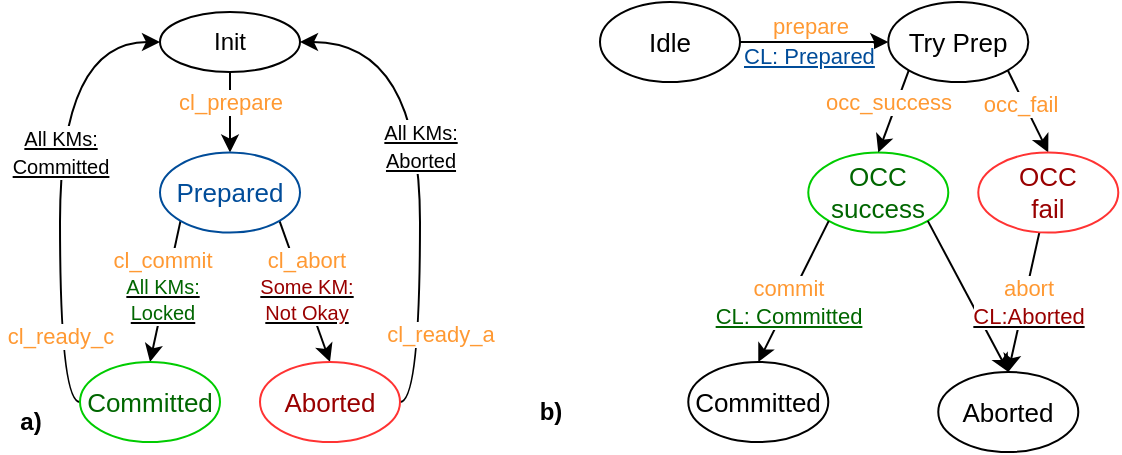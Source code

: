<mxfile version="24.2.5" type="device">
  <diagram name="tapir" id="EYhuo7ovVSXExfLLNNKf">
    <mxGraphModel dx="713" dy="384" grid="1" gridSize="10" guides="1" tooltips="1" connect="1" arrows="1" fold="1" page="1" pageScale="1" pageWidth="850" pageHeight="1100" math="0" shadow="0">
      <root>
        <mxCell id="0" />
        <mxCell id="1" parent="0" />
        <mxCell id="W9oYNlILde7nBqY7IgrN-1" style="edgeStyle=orthogonalEdgeStyle;rounded=0;orthogonalLoop=1;jettySize=auto;html=1;exitX=0.5;exitY=1;exitDx=0;exitDy=0;entryX=0.5;entryY=0;entryDx=0;entryDy=0;" edge="1" parent="1" source="W9oYNlILde7nBqY7IgrN-3" target="W9oYNlILde7nBqY7IgrN-8">
          <mxGeometry relative="1" as="geometry" />
        </mxCell>
        <mxCell id="W9oYNlILde7nBqY7IgrN-2" value="&lt;font color=&quot;#ff9933&quot;&gt;cl_prepare&lt;/font&gt;" style="edgeLabel;html=1;align=center;verticalAlign=middle;resizable=0;points=[];" vertex="1" connectable="0" parent="W9oYNlILde7nBqY7IgrN-1">
          <mxGeometry x="-0.253" relative="1" as="geometry">
            <mxPoint as="offset" />
          </mxGeometry>
        </mxCell>
        <mxCell id="W9oYNlILde7nBqY7IgrN-3" value="Init" style="ellipse;whiteSpace=wrap;html=1;" vertex="1" parent="1">
          <mxGeometry x="120" y="20" width="70" height="30" as="geometry" />
        </mxCell>
        <mxCell id="W9oYNlILde7nBqY7IgrN-4" value="&lt;u&gt;&lt;font style=&quot;font-size: 10px;&quot; color=&quot;#006600&quot;&gt;&lt;b&gt;&lt;br&gt;&lt;/b&gt;&lt;/font&gt;&lt;/u&gt;" style="rounded=0;orthogonalLoop=1;jettySize=auto;html=1;exitX=0;exitY=1;exitDx=0;exitDy=0;entryX=0.5;entryY=0;entryDx=0;entryDy=0;" edge="1" parent="1" source="W9oYNlILde7nBqY7IgrN-8" target="W9oYNlILde7nBqY7IgrN-11">
          <mxGeometry x="0.048" y="-20" relative="1" as="geometry">
            <mxPoint x="243.251" y="214.142" as="sourcePoint" />
            <mxPoint x="208" y="250" as="targetPoint" />
            <mxPoint as="offset" />
          </mxGeometry>
        </mxCell>
        <mxCell id="W9oYNlILde7nBqY7IgrN-5" value="&lt;font color=&quot;#ff9933&quot;&gt;cl_commit&lt;/font&gt;&lt;div&gt;&lt;u&gt;&lt;font style=&quot;font-size: 10px;&quot; color=&quot;#006600&quot;&gt;All KMs:&lt;br&gt;Locked&lt;/font&gt;&lt;/u&gt;&lt;font color=&quot;#ff9933&quot;&gt;&lt;br&gt;&lt;/font&gt;&lt;/div&gt;" style="edgeLabel;html=1;align=center;verticalAlign=middle;resizable=0;points=[];" vertex="1" connectable="0" parent="W9oYNlILde7nBqY7IgrN-4">
          <mxGeometry x="-0.255" y="1" relative="1" as="geometry">
            <mxPoint x="-5" y="6" as="offset" />
          </mxGeometry>
        </mxCell>
        <mxCell id="W9oYNlILde7nBqY7IgrN-6" value="" style="edgeStyle=none;rounded=0;orthogonalLoop=1;jettySize=auto;html=1;exitX=1;exitY=1;exitDx=0;exitDy=0;entryX=0.5;entryY=0;entryDx=0;entryDy=0;" edge="1" parent="1" source="W9oYNlILde7nBqY7IgrN-8" target="W9oYNlILde7nBqY7IgrN-14">
          <mxGeometry x="0.104" y="20" relative="1" as="geometry">
            <mxPoint as="offset" />
            <mxPoint x="412" y="300" as="targetPoint" />
          </mxGeometry>
        </mxCell>
        <mxCell id="W9oYNlILde7nBqY7IgrN-7" value="&lt;font color=&quot;#ff9933&quot;&gt;cl_abort&lt;/font&gt;&lt;div&gt;&lt;u&gt;&lt;font style=&quot;font-size: 10px;&quot; color=&quot;#990000&quot;&gt;Some KM:&lt;br&gt;Not Okay&lt;/font&gt;&lt;/u&gt;&lt;font color=&quot;#ff9933&quot;&gt;&lt;br&gt;&lt;/font&gt;&lt;/div&gt;" style="edgeLabel;html=1;align=center;verticalAlign=middle;resizable=0;points=[];" vertex="1" connectable="0" parent="W9oYNlILde7nBqY7IgrN-6">
          <mxGeometry x="-0.261" y="2" relative="1" as="geometry">
            <mxPoint x="2" y="7" as="offset" />
          </mxGeometry>
        </mxCell>
        <mxCell id="W9oYNlILde7nBqY7IgrN-8" value="&lt;font style=&quot;font-size: 13px;&quot; color=&quot;#004c99&quot;&gt;Prepared&lt;/font&gt;" style="ellipse;whiteSpace=wrap;html=1;strokeColor=#004C99;" vertex="1" parent="1">
          <mxGeometry x="120" y="90.29" width="70" height="40" as="geometry" />
        </mxCell>
        <mxCell id="W9oYNlILde7nBqY7IgrN-9" value="&lt;span style=&quot;font-size: 10px;&quot;&gt;&lt;u style=&quot;&quot;&gt;All KMs:&lt;br&gt;Committed&lt;/u&gt;&lt;br&gt;&lt;/span&gt;" style="edgeStyle=orthogonalEdgeStyle;curved=1;rounded=0;orthogonalLoop=1;jettySize=auto;html=1;entryX=0;entryY=0.5;entryDx=0;entryDy=0;exitX=0;exitY=0.5;exitDx=0;exitDy=0;" edge="1" parent="1" source="W9oYNlILde7nBqY7IgrN-11" target="W9oYNlILde7nBqY7IgrN-3">
          <mxGeometry x="0.131" relative="1" as="geometry">
            <Array as="points">
              <mxPoint x="70" y="215" />
              <mxPoint x="70" y="35" />
            </Array>
            <mxPoint x="135" y="120" as="sourcePoint" />
            <mxPoint as="offset" />
          </mxGeometry>
        </mxCell>
        <mxCell id="W9oYNlILde7nBqY7IgrN-10" value="&lt;font color=&quot;#ff9933&quot;&gt;cl_ready_c&lt;/font&gt;" style="edgeLabel;html=1;align=center;verticalAlign=middle;resizable=0;points=[];" vertex="1" connectable="0" parent="W9oYNlILde7nBqY7IgrN-9">
          <mxGeometry x="-0.574" y="-7" relative="1" as="geometry">
            <mxPoint x="-7" y="8" as="offset" />
          </mxGeometry>
        </mxCell>
        <mxCell id="W9oYNlILde7nBqY7IgrN-11" value="&lt;font style=&quot;font-size: 13px;&quot; color=&quot;#006600&quot;&gt;Committed&lt;/font&gt;" style="ellipse;whiteSpace=wrap;html=1;strokeColor=#00CC00;" vertex="1" parent="1">
          <mxGeometry x="80" y="195" width="70" height="40" as="geometry" />
        </mxCell>
        <mxCell id="W9oYNlILde7nBqY7IgrN-12" value="&lt;span style=&quot;font-size: 10px;&quot;&gt;&lt;u style=&quot;&quot;&gt;All KMs:&lt;br&gt;Aborted&lt;/u&gt;&lt;br&gt;&lt;/span&gt;" style="edgeStyle=orthogonalEdgeStyle;curved=1;rounded=0;orthogonalLoop=1;jettySize=auto;html=1;entryX=1;entryY=0.5;entryDx=0;entryDy=0;exitX=1;exitY=0.5;exitDx=0;exitDy=0;" edge="1" parent="1" source="W9oYNlILde7nBqY7IgrN-14" target="W9oYNlILde7nBqY7IgrN-3">
          <mxGeometry x="0.106" relative="1" as="geometry">
            <Array as="points">
              <mxPoint x="250" y="215" />
              <mxPoint x="250" y="35" />
            </Array>
            <mxPoint x="482" y="160" as="sourcePoint" />
            <mxPoint as="offset" />
          </mxGeometry>
        </mxCell>
        <mxCell id="W9oYNlILde7nBqY7IgrN-13" value="&lt;font color=&quot;#ff9933&quot;&gt;cl_ready_a&lt;/font&gt;" style="edgeLabel;html=1;align=center;verticalAlign=middle;resizable=0;points=[];" vertex="1" connectable="0" parent="W9oYNlILde7nBqY7IgrN-12">
          <mxGeometry x="-0.488" y="11" relative="1" as="geometry">
            <mxPoint x="21" y="20" as="offset" />
          </mxGeometry>
        </mxCell>
        <mxCell id="W9oYNlILde7nBqY7IgrN-14" value="&lt;font style=&quot;font-size: 13px;&quot; color=&quot;#990000&quot;&gt;Aborted&lt;/font&gt;" style="ellipse;whiteSpace=wrap;html=1;strokeColor=#FF3333;" vertex="1" parent="1">
          <mxGeometry x="170" y="195" width="70" height="40" as="geometry" />
        </mxCell>
        <mxCell id="W9oYNlILde7nBqY7IgrN-17" value="" style="edgeStyle=none;rounded=0;orthogonalLoop=1;jettySize=auto;html=1;exitX=1;exitY=1;exitDx=0;exitDy=0;entryX=0.5;entryY=0;entryDx=0;entryDy=0;" edge="1" parent="1" source="W9oYNlILde7nBqY7IgrN-21" target="W9oYNlILde7nBqY7IgrN-27">
          <mxGeometry relative="1" as="geometry" />
        </mxCell>
        <mxCell id="W9oYNlILde7nBqY7IgrN-19" value="&lt;font color=&quot;#ff9933&quot;&gt;occ_fail&lt;/font&gt;" style="edgeLabel;html=1;align=center;verticalAlign=middle;resizable=0;points=[];" vertex="1" connectable="0" parent="W9oYNlILde7nBqY7IgrN-17">
          <mxGeometry x="0.389" y="1" relative="1" as="geometry">
            <mxPoint x="-9" y="-12" as="offset" />
          </mxGeometry>
        </mxCell>
        <mxCell id="W9oYNlILde7nBqY7IgrN-21" value="&lt;span style=&quot;font-size: 13px;&quot;&gt;Try Prep&lt;/span&gt;" style="ellipse;whiteSpace=wrap;html=1;" vertex="1" parent="1">
          <mxGeometry x="484.14" y="15" width="70" height="40" as="geometry" />
        </mxCell>
        <mxCell id="W9oYNlILde7nBqY7IgrN-22" style="edgeStyle=orthogonalEdgeStyle;curved=1;rounded=0;orthogonalLoop=1;jettySize=auto;html=1;exitX=0;exitY=0.5;exitDx=0;exitDy=0;entryX=0;entryY=1;entryDx=0;entryDy=0;" edge="1" parent="1" source="W9oYNlILde7nBqY7IgrN-25" target="W9oYNlILde7nBqY7IgrN-25">
          <mxGeometry relative="1" as="geometry">
            <mxPoint x="400" y="-20" as="targetPoint" />
          </mxGeometry>
        </mxCell>
        <mxCell id="W9oYNlILde7nBqY7IgrN-23" value="" style="edgeStyle=orthogonalEdgeStyle;rounded=0;orthogonalLoop=1;jettySize=auto;html=1;exitX=1;exitY=0.5;exitDx=0;exitDy=0;entryX=0;entryY=0.5;entryDx=0;entryDy=0;" edge="1" parent="1" source="W9oYNlILde7nBqY7IgrN-25" target="W9oYNlILde7nBqY7IgrN-21">
          <mxGeometry y="10" relative="1" as="geometry">
            <mxPoint x="560" y="-115" as="sourcePoint" />
            <mxPoint x="620" y="-5" as="targetPoint" />
            <mxPoint as="offset" />
          </mxGeometry>
        </mxCell>
        <mxCell id="W9oYNlILde7nBqY7IgrN-24" value="&lt;font color=&quot;#ff9933&quot;&gt;prepare&lt;/font&gt;" style="edgeLabel;html=1;align=center;verticalAlign=middle;resizable=0;points=[];" vertex="1" connectable="0" parent="W9oYNlILde7nBqY7IgrN-23">
          <mxGeometry x="-0.156" y="-3" relative="1" as="geometry">
            <mxPoint x="3" y="-11" as="offset" />
          </mxGeometry>
        </mxCell>
        <mxCell id="W9oYNlILde7nBqY7IgrN-25" value="&lt;font style=&quot;font-size: 13px;&quot;&gt;Idle&lt;/font&gt;" style="ellipse;whiteSpace=wrap;html=1;" vertex="1" parent="1">
          <mxGeometry x="340" y="15" width="70" height="40" as="geometry" />
        </mxCell>
        <mxCell id="W9oYNlILde7nBqY7IgrN-26" value="" style="edgeStyle=none;rounded=0;orthogonalLoop=1;jettySize=auto;html=1;entryX=0.5;entryY=0;entryDx=0;entryDy=0;" edge="1" parent="1" source="W9oYNlILde7nBqY7IgrN-27" target="W9oYNlILde7nBqY7IgrN-31">
          <mxGeometry x="-0.176" y="15" relative="1" as="geometry">
            <mxPoint as="offset" />
          </mxGeometry>
        </mxCell>
        <mxCell id="W9oYNlILde7nBqY7IgrN-27" value="&lt;font style=&quot;font-size: 13px;&quot; color=&quot;#990000&quot;&gt;OCC&lt;/font&gt;&lt;div&gt;&lt;font style=&quot;font-size: 13px;&quot; color=&quot;#990000&quot;&gt;fail&lt;/font&gt;&lt;/div&gt;" style="ellipse;whiteSpace=wrap;html=1;strokeColor=#FF3333;" vertex="1" parent="1">
          <mxGeometry x="529.14" y="90.29" width="70" height="40" as="geometry" />
        </mxCell>
        <mxCell id="W9oYNlILde7nBqY7IgrN-30" value="&lt;font style=&quot;font-size: 13px;&quot;&gt;Committed&lt;/font&gt;" style="ellipse;whiteSpace=wrap;html=1;strokeColor=#000000;" vertex="1" parent="1">
          <mxGeometry x="384.14" y="195" width="70" height="40" as="geometry" />
        </mxCell>
        <mxCell id="W9oYNlILde7nBqY7IgrN-31" value="&lt;font style=&quot;font-size: 13px;&quot;&gt;Aborted&lt;/font&gt;" style="ellipse;whiteSpace=wrap;html=1;strokeColor=#000000;" vertex="1" parent="1">
          <mxGeometry x="509.14" y="200" width="70" height="40" as="geometry" />
        </mxCell>
        <mxCell id="W9oYNlILde7nBqY7IgrN-34" value="&lt;font style=&quot;font-size: 13px;&quot; color=&quot;#006600&quot;&gt;OCC success&lt;/font&gt;" style="ellipse;whiteSpace=wrap;html=1;strokeColor=#00CC00;" vertex="1" parent="1">
          <mxGeometry x="444.14" y="90.29" width="70" height="40" as="geometry" />
        </mxCell>
        <mxCell id="W9oYNlILde7nBqY7IgrN-37" value="" style="rounded=0;orthogonalLoop=1;jettySize=auto;html=1;exitX=0;exitY=1;exitDx=0;exitDy=0;strokeColor=#000000;entryX=0.5;entryY=0;entryDx=0;entryDy=0;" edge="1" parent="1" source="W9oYNlILde7nBqY7IgrN-21" target="W9oYNlILde7nBqY7IgrN-34">
          <mxGeometry x="0.061" y="-13" relative="1" as="geometry">
            <mxPoint x="484.391" y="59.142" as="sourcePoint" />
            <mxPoint x="364.14" y="130" as="targetPoint" />
            <mxPoint as="offset" />
            <Array as="points" />
          </mxGeometry>
        </mxCell>
        <mxCell id="W9oYNlILde7nBqY7IgrN-38" value="&lt;font color=&quot;#ff9933&quot;&gt;occ_success&lt;/font&gt;" style="edgeLabel;html=1;align=center;verticalAlign=middle;resizable=0;points=[];" vertex="1" connectable="0" parent="W9oYNlILde7nBqY7IgrN-37">
          <mxGeometry x="0.504" y="-1" relative="1" as="geometry">
            <mxPoint x="2" y="-15" as="offset" />
          </mxGeometry>
        </mxCell>
        <mxCell id="W9oYNlILde7nBqY7IgrN-40" value="&lt;font style=&quot;&quot; color=&quot;#ff9933&quot;&gt;commit&lt;/font&gt;&lt;br&gt;&lt;font style=&quot;text-decoration-line: underline;&quot; color=&quot;#006600&quot;&gt;CL: Committed&lt;/font&gt;" style="edgeStyle=none;rounded=0;orthogonalLoop=1;jettySize=auto;html=1;entryX=0.5;entryY=0;entryDx=0;entryDy=0;exitX=0;exitY=1;exitDx=0;exitDy=0;" edge="1" parent="1" source="W9oYNlILde7nBqY7IgrN-34" target="W9oYNlILde7nBqY7IgrN-30">
          <mxGeometry x="0.149" relative="1" as="geometry">
            <mxPoint x="379.14" y="130.29" as="sourcePoint" />
            <mxPoint x="334.14" y="255" as="targetPoint" />
            <mxPoint as="offset" />
          </mxGeometry>
        </mxCell>
        <mxCell id="W9oYNlILde7nBqY7IgrN-43" value="&lt;font style=&quot;&quot;&gt;&lt;font style=&quot;&quot; color=&quot;#ff9933&quot;&gt;abort&lt;/font&gt;&lt;br&gt;&lt;u style=&quot;&quot;&gt;&lt;font color=&quot;#990000&quot;&gt;CL:Aborted&lt;/font&gt;&lt;/u&gt;&lt;/font&gt;" style="edgeStyle=none;rounded=0;orthogonalLoop=1;jettySize=auto;html=1;exitX=1;exitY=1;exitDx=0;exitDy=0;entryX=0.5;entryY=0;entryDx=0;entryDy=0;" edge="1" parent="1" source="W9oYNlILde7nBqY7IgrN-34" target="W9oYNlILde7nBqY7IgrN-31">
          <mxGeometry x="0.39" y="25" relative="1" as="geometry">
            <mxPoint as="offset" />
            <mxPoint x="403.889" y="124.432" as="sourcePoint" />
            <mxPoint x="639.14" y="235" as="targetPoint" />
          </mxGeometry>
        </mxCell>
        <mxCell id="W9oYNlILde7nBqY7IgrN-44" value="&lt;b&gt;a)&lt;/b&gt;" style="text;html=1;align=center;verticalAlign=middle;resizable=0;points=[];autosize=1;strokeColor=none;fillColor=none;" vertex="1" parent="1">
          <mxGeometry x="40" y="210" width="30" height="30" as="geometry" />
        </mxCell>
        <mxCell id="W9oYNlILde7nBqY7IgrN-45" value="&lt;b&gt;b)&lt;/b&gt;" style="text;html=1;align=center;verticalAlign=middle;resizable=0;points=[];autosize=1;strokeColor=none;fillColor=none;" vertex="1" parent="1">
          <mxGeometry x="300" y="205" width="30" height="30" as="geometry" />
        </mxCell>
        <mxCell id="W9oYNlILde7nBqY7IgrN-46" value="&lt;u style=&quot;forced-color-adjust: none; color: rgb(0, 76, 153); font-family: Helvetica; font-size: 11px; font-style: normal; font-variant-ligatures: normal; font-variant-caps: normal; font-weight: 400; letter-spacing: normal; orphans: 2; text-align: center; text-indent: 0px; text-transform: none; widows: 2; word-spacing: 0px; -webkit-text-stroke-width: 0px; white-space: nowrap; background-color: rgb(255, 255, 255);&quot;&gt;CL: Prepared&lt;/u&gt;" style="text;whiteSpace=wrap;html=1;" vertex="1" parent="1">
          <mxGeometry x="410" y="28" width="70" height="20" as="geometry" />
        </mxCell>
      </root>
    </mxGraphModel>
  </diagram>
</mxfile>
